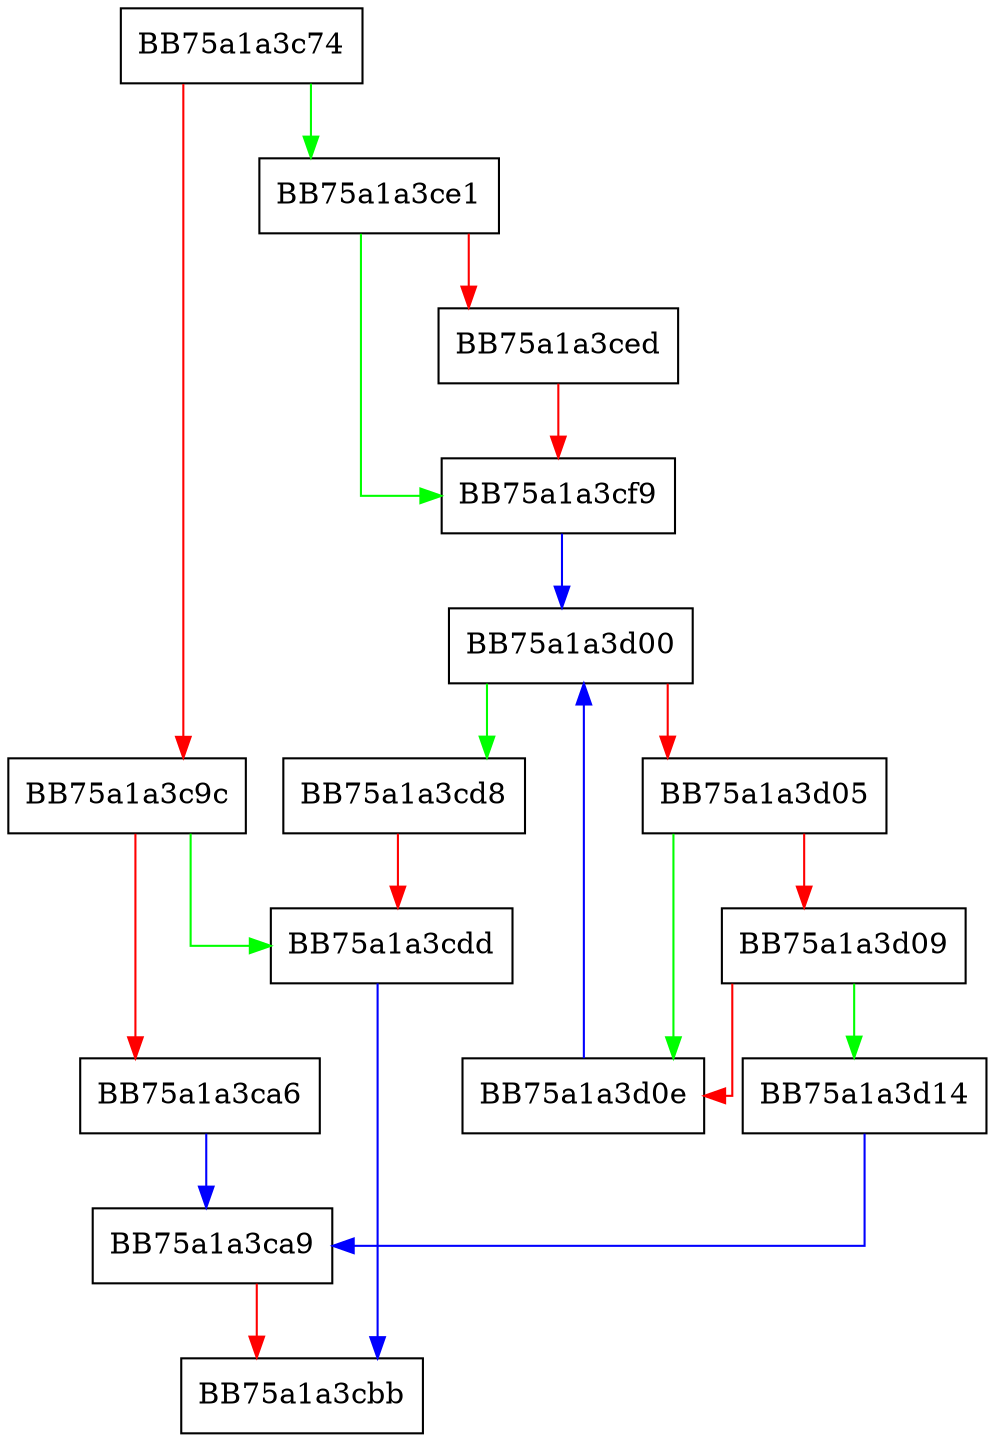 digraph namefromrecid {
  node [shape="box"];
  graph [splines=ortho];
  BB75a1a3c74 -> BB75a1a3ce1 [color="green"];
  BB75a1a3c74 -> BB75a1a3c9c [color="red"];
  BB75a1a3c9c -> BB75a1a3cdd [color="green"];
  BB75a1a3c9c -> BB75a1a3ca6 [color="red"];
  BB75a1a3ca6 -> BB75a1a3ca9 [color="blue"];
  BB75a1a3ca9 -> BB75a1a3cbb [color="red"];
  BB75a1a3cd8 -> BB75a1a3cdd [color="red"];
  BB75a1a3cdd -> BB75a1a3cbb [color="blue"];
  BB75a1a3ce1 -> BB75a1a3cf9 [color="green"];
  BB75a1a3ce1 -> BB75a1a3ced [color="red"];
  BB75a1a3ced -> BB75a1a3cf9 [color="red"];
  BB75a1a3cf9 -> BB75a1a3d00 [color="blue"];
  BB75a1a3d00 -> BB75a1a3cd8 [color="green"];
  BB75a1a3d00 -> BB75a1a3d05 [color="red"];
  BB75a1a3d05 -> BB75a1a3d0e [color="green"];
  BB75a1a3d05 -> BB75a1a3d09 [color="red"];
  BB75a1a3d09 -> BB75a1a3d14 [color="green"];
  BB75a1a3d09 -> BB75a1a3d0e [color="red"];
  BB75a1a3d0e -> BB75a1a3d00 [color="blue"];
  BB75a1a3d14 -> BB75a1a3ca9 [color="blue"];
}